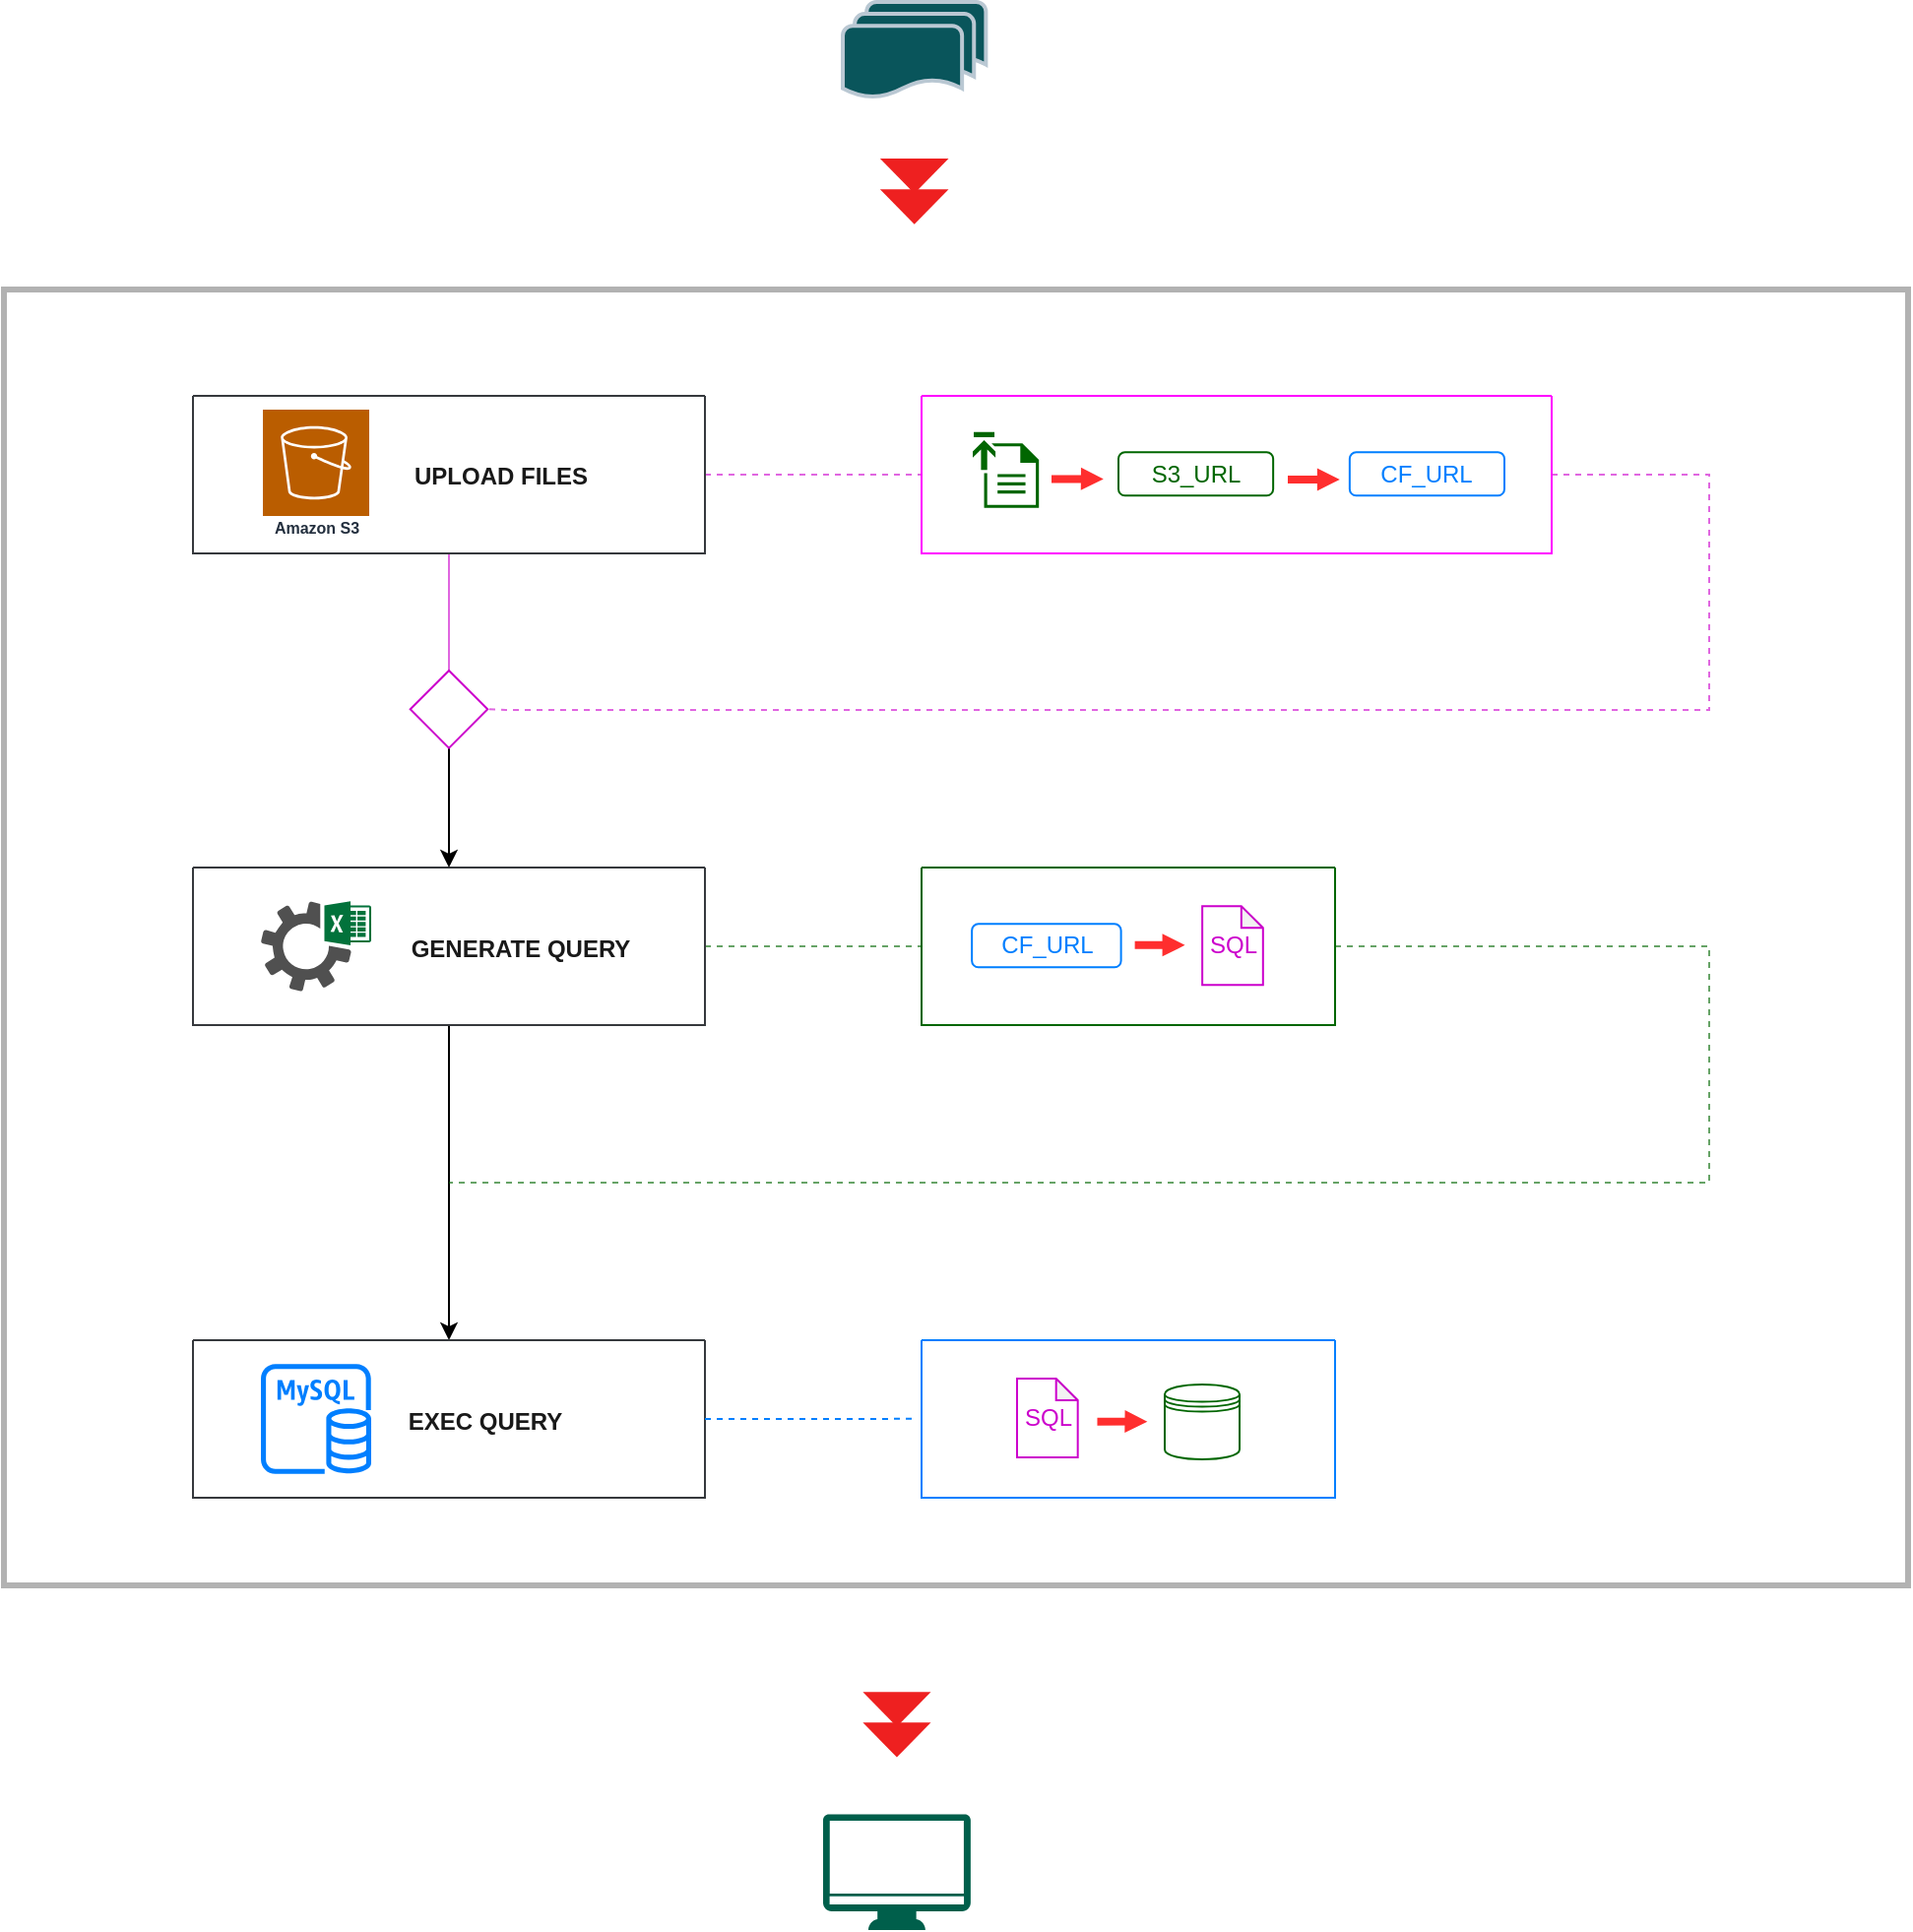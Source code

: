 <mxfile border="50" scale="3" compressed="false" locked="false" version="24.6.4" type="device">
  <diagram name="Blank" id="YmL12bMKpDGza6XwsDPr">
    <mxGraphModel dx="2052" dy="1300" grid="0" gridSize="10" guides="1" tooltips="1" connect="1" arrows="1" fold="1" page="1" pageScale="1" pageWidth="1654" pageHeight="1169" background="#ffffff" math="1" shadow="0">
      <root>
        <mxCell id="X5NqExCQtvZxIxQ7pmgY-0" />
        <mxCell id="1" parent="X5NqExCQtvZxIxQ7pmgY-0" />
        <mxCell id="Y9Gfqj8upMgGAD7Wy7NI-181" value="" style="whiteSpace=wrap;html=1;strokeColor=#000000;fontColor=#EEEEEE;fillColor=none;strokeWidth=3;rounded=0;glass=0;opacity=30;movable=0;resizable=0;rotatable=0;deletable=0;editable=0;locked=1;connectable=0;" vertex="1" parent="1">
          <mxGeometry x="344" y="241" width="967" height="658" as="geometry" />
        </mxCell>
        <mxCell id="Y9Gfqj8upMgGAD7Wy7NI-172" value="" style="group;movable=0;resizable=0;rotatable=0;deletable=0;editable=0;locked=1;connectable=0;" vertex="1" connectable="0" parent="1">
          <mxGeometry x="440" y="295" width="770" height="559.5" as="geometry" />
        </mxCell>
        <mxCell id="Y9Gfqj8upMgGAD7Wy7NI-109" style="edgeStyle=orthogonalEdgeStyle;rounded=0;orthogonalLoop=1;jettySize=auto;html=1;strokeColor=#CC00CC;endArrow=none;endFill=0;exitX=1;exitY=0.5;exitDx=0;exitDy=0;entryX=0;entryY=0.5;entryDx=0;entryDy=0;dashed=1;opacity=60;" edge="1" parent="Y9Gfqj8upMgGAD7Wy7NI-172" source="Y9Gfqj8upMgGAD7Wy7NI-18" target="Y9Gfqj8upMgGAD7Wy7NI-127">
          <mxGeometry relative="1" as="geometry">
            <mxPoint x="284.55" y="48.66" as="sourcePoint" />
            <mxPoint x="510" y="139.5" as="targetPoint" />
            <Array as="points" />
          </mxGeometry>
        </mxCell>
        <mxCell id="Y9Gfqj8upMgGAD7Wy7NI-131" style="edgeStyle=orthogonalEdgeStyle;rounded=0;orthogonalLoop=1;jettySize=auto;html=1;exitX=0.5;exitY=1;exitDx=0;exitDy=0;entryX=0.5;entryY=0;entryDx=0;entryDy=0;strokeColor=#CC00CC;endArrow=none;endFill=0;opacity=60;strokeWidth=1;" edge="1" parent="Y9Gfqj8upMgGAD7Wy7NI-172" source="Y9Gfqj8upMgGAD7Wy7NI-18" target="Y9Gfqj8upMgGAD7Wy7NI-130">
          <mxGeometry relative="1" as="geometry" />
        </mxCell>
        <mxCell id="Y9Gfqj8upMgGAD7Wy7NI-18" value="" style="swimlane;startSize=0;fillColor=#292929;strokeColor=#36393d;fillStyle=auto;swimlaneLine=1;container=0;strokeWidth=1;" vertex="1" parent="Y9Gfqj8upMgGAD7Wy7NI-172">
          <mxGeometry width="260" height="80" as="geometry" />
        </mxCell>
        <mxCell id="Y9Gfqj8upMgGAD7Wy7NI-28" value="&lt;p style=&quot;line-height: 100%;&quot;&gt;&lt;font color=&quot;#191919&quot;&gt;&lt;b&gt;UPLOAD FILES&lt;/b&gt;&lt;/font&gt;&lt;/p&gt;" style="text;html=1;align=center;verticalAlign=middle;resizable=0;points=[];autosize=1;strokeColor=none;fillColor=none;fontColor=#EEEEEE;" vertex="1" parent="Y9Gfqj8upMgGAD7Wy7NI-18">
          <mxGeometry x="100.51" y="15" width="110" height="50" as="geometry" />
        </mxCell>
        <mxCell id="Y9Gfqj8upMgGAD7Wy7NI-5" value="&lt;font style=&quot;font-size: 8px;&quot;&gt;Amazon S3&lt;/font&gt;" style="sketch=0;outlineConnect=0;fontColor=#232F3E;gradientColor=none;strokeColor=#ffffff;fillColor=#BA5D00;dashed=0;verticalLabelPosition=middle;verticalAlign=bottom;align=center;html=1;whiteSpace=wrap;fontSize=10;fontStyle=1;spacing=3;shape=mxgraph.aws4.productIcon;prIcon=mxgraph.aws4.s3;" vertex="1" parent="Y9Gfqj8upMgGAD7Wy7NI-18">
          <mxGeometry x="34.51" y="6" width="56" height="70" as="geometry" />
        </mxCell>
        <mxCell id="Y9Gfqj8upMgGAD7Wy7NI-160" style="edgeStyle=orthogonalEdgeStyle;rounded=0;orthogonalLoop=1;jettySize=auto;html=1;exitX=1;exitY=0.5;exitDx=0;exitDy=0;strokeColor=#006600;endArrow=none;endFill=0;dashed=1;opacity=60;" edge="1" parent="Y9Gfqj8upMgGAD7Wy7NI-172" source="Y9Gfqj8upMgGAD7Wy7NI-48" target="Y9Gfqj8upMgGAD7Wy7NI-154">
          <mxGeometry relative="1" as="geometry" />
        </mxCell>
        <mxCell id="Y9Gfqj8upMgGAD7Wy7NI-161" style="edgeStyle=orthogonalEdgeStyle;rounded=0;orthogonalLoop=1;jettySize=auto;html=1;exitX=0.5;exitY=1;exitDx=0;exitDy=0;entryX=0.5;entryY=0;entryDx=0;entryDy=0;strokeColor=#000000;" edge="1" parent="Y9Gfqj8upMgGAD7Wy7NI-172" source="Y9Gfqj8upMgGAD7Wy7NI-48" target="Y9Gfqj8upMgGAD7Wy7NI-59">
          <mxGeometry relative="1" as="geometry" />
        </mxCell>
        <mxCell id="Y9Gfqj8upMgGAD7Wy7NI-48" value="" style="swimlane;startSize=0;fillColor=#292929;strokeColor=#36393d;fillStyle=auto;swimlaneLine=1;" vertex="1" parent="Y9Gfqj8upMgGAD7Wy7NI-172">
          <mxGeometry y="239.5" width="260" height="80" as="geometry">
            <mxRectangle x="168" y="600" width="50" height="40" as="alternateBounds" />
          </mxGeometry>
        </mxCell>
        <mxCell id="Y9Gfqj8upMgGAD7Wy7NI-50" value="&lt;p style=&quot;line-height: 100%;&quot;&gt;&lt;font color=&quot;#191919&quot;&gt;&lt;b&gt;GENERATE QUERY&lt;/b&gt;&lt;/font&gt;&lt;/p&gt;" style="text;html=1;align=center;verticalAlign=middle;resizable=0;points=[];autosize=1;strokeColor=none;fillColor=none;fontColor=#EEEEEE;" vertex="1" parent="Y9Gfqj8upMgGAD7Wy7NI-48">
          <mxGeometry x="100.51" y="15" width="130" height="50" as="geometry" />
        </mxCell>
        <mxCell id="Y9Gfqj8upMgGAD7Wy7NI-55" value="" style="sketch=0;pointerEvents=1;shadow=0;dashed=0;html=1;strokeColor=none;fillColor=#505050;labelPosition=center;verticalLabelPosition=bottom;verticalAlign=top;outlineConnect=0;align=center;shape=mxgraph.office.services.excel_services;fontColor=#EEEEEE;aspect=fixed;" vertex="1" parent="Y9Gfqj8upMgGAD7Wy7NI-48">
          <mxGeometry x="34.51" y="17.14" width="56" height="45.73" as="geometry" />
        </mxCell>
        <mxCell id="Y9Gfqj8upMgGAD7Wy7NI-59" value="" style="swimlane;startSize=0;fillColor=#292929;strokeColor=#36393d;fillStyle=auto;swimlaneLine=1;" vertex="1" parent="Y9Gfqj8upMgGAD7Wy7NI-172">
          <mxGeometry y="479.5" width="260" height="80" as="geometry">
            <mxRectangle x="168" y="600" width="50" height="40" as="alternateBounds" />
          </mxGeometry>
        </mxCell>
        <mxCell id="Y9Gfqj8upMgGAD7Wy7NI-60" value="&lt;p style=&quot;line-height: 100%;&quot;&gt;&lt;font color=&quot;#191919&quot;&gt;&lt;b&gt;EXEC QUERY&lt;/b&gt;&lt;/font&gt;&lt;/p&gt;" style="text;html=1;align=center;verticalAlign=middle;resizable=0;points=[];autosize=1;strokeColor=none;fillColor=none;fontColor=#EEEEEE;" vertex="1" parent="Y9Gfqj8upMgGAD7Wy7NI-59">
          <mxGeometry x="97.51" y="15" width="100" height="50" as="geometry" />
        </mxCell>
        <mxCell id="Y9Gfqj8upMgGAD7Wy7NI-61" value="" style="sketch=0;outlineConnect=0;fontColor=#232F3E;gradientColor=none;fillColor=#007FFF;strokeColor=none;dashed=0;verticalLabelPosition=bottom;verticalAlign=top;align=center;html=1;fontSize=12;fontStyle=0;aspect=fixed;pointerEvents=1;shape=mxgraph.aws4.rds_mysql_instance;" vertex="1" parent="Y9Gfqj8upMgGAD7Wy7NI-59">
          <mxGeometry x="34.51" y="12" width="56" height="56" as="geometry" />
        </mxCell>
        <mxCell id="Y9Gfqj8upMgGAD7Wy7NI-129" style="edgeStyle=orthogonalEdgeStyle;rounded=0;orthogonalLoop=1;jettySize=auto;html=1;strokeColor=#CC00CC;endArrow=none;endFill=0;entryX=1;entryY=0.5;entryDx=0;entryDy=0;exitX=1;exitY=0.5;exitDx=0;exitDy=0;dashed=1;opacity=60;" edge="1" parent="Y9Gfqj8upMgGAD7Wy7NI-172" source="Y9Gfqj8upMgGAD7Wy7NI-127" target="Y9Gfqj8upMgGAD7Wy7NI-130">
          <mxGeometry relative="1" as="geometry">
            <mxPoint x="210" y="209.5" as="targetPoint" />
            <mxPoint x="620" y="129.5" as="sourcePoint" />
            <Array as="points">
              <mxPoint x="770" y="40.5" />
              <mxPoint x="770" y="159.5" />
              <mxPoint x="159" y="159.5" />
            </Array>
          </mxGeometry>
        </mxCell>
        <mxCell id="Y9Gfqj8upMgGAD7Wy7NI-127" value="" style="swimlane;startSize=0;strokeColor=#FF00FF;fontColor=#EEEEEE;fillColor=#09555B;strokeWidth=1;" vertex="1" parent="Y9Gfqj8upMgGAD7Wy7NI-172">
          <mxGeometry x="370" width="320" height="80" as="geometry" />
        </mxCell>
        <mxCell id="Y9Gfqj8upMgGAD7Wy7NI-126" value="" style="group;movable=1;resizable=1;rotatable=1;deletable=1;editable=1;locked=0;connectable=1;" vertex="1" connectable="0" parent="Y9Gfqj8upMgGAD7Wy7NI-127">
          <mxGeometry x="26" y="18.39" width="270" height="38.5" as="geometry" />
        </mxCell>
        <mxCell id="Y9Gfqj8upMgGAD7Wy7NI-15" value="&lt;font color=&quot;#006600&quot;&gt;S3_URL&lt;/font&gt;" style="rounded=1;whiteSpace=wrap;html=1;strokeColor=#006600;fontColor=#EEEEEE;fillColor=none;" vertex="1" parent="Y9Gfqj8upMgGAD7Wy7NI-126">
          <mxGeometry x="74.0" y="10.246" width="78.571" height="22" as="geometry" />
        </mxCell>
        <mxCell id="Y9Gfqj8upMgGAD7Wy7NI-68" value="CF_URL" style="rounded=1;whiteSpace=wrap;html=1;strokeColor=#007FFF;fontColor=#007FFF;fillColor=none;" vertex="1" parent="Y9Gfqj8upMgGAD7Wy7NI-126">
          <mxGeometry x="191.429" y="10.244" width="78.571" height="22" as="geometry" />
        </mxCell>
        <mxCell id="Y9Gfqj8upMgGAD7Wy7NI-119" style="edgeStyle=orthogonalEdgeStyle;rounded=0;orthogonalLoop=1;jettySize=auto;html=1;strokeColor=#FF2E2E;strokeWidth=4;endArrow=block;endFill=1;endSize=1;startSize=6;jumpSize=6;" edge="1" parent="Y9Gfqj8upMgGAD7Wy7NI-126">
          <mxGeometry relative="1" as="geometry">
            <mxPoint x="40.0" y="23.81" as="sourcePoint" />
            <mxPoint x="66.4" y="23.86" as="targetPoint" />
            <Array as="points">
              <mxPoint x="60.0" y="23.81" />
              <mxPoint x="60.0" y="23.81" />
            </Array>
          </mxGeometry>
        </mxCell>
        <mxCell id="Y9Gfqj8upMgGAD7Wy7NI-123" value="" style="sketch=0;pointerEvents=1;shadow=0;dashed=0;html=1;strokeColor=none;fillColor=#006600;labelPosition=center;verticalLabelPosition=bottom;verticalAlign=top;outlineConnect=0;align=center;shape=mxgraph.office.concepts.upload;fontColor=#007FFF;" vertex="1" parent="Y9Gfqj8upMgGAD7Wy7NI-126">
          <mxGeometry width="33.6" height="38.5" as="geometry" />
        </mxCell>
        <mxCell id="Y9Gfqj8upMgGAD7Wy7NI-125" style="edgeStyle=orthogonalEdgeStyle;rounded=0;orthogonalLoop=1;jettySize=auto;html=1;strokeColor=#FF2E2E;strokeWidth=4;endArrow=block;endFill=1;endSize=1;startSize=6;jumpSize=6;" edge="1" parent="Y9Gfqj8upMgGAD7Wy7NI-126">
          <mxGeometry relative="1" as="geometry">
            <mxPoint x="159.999" y="24.06" as="sourcePoint" />
            <mxPoint x="186.399" y="24.11" as="targetPoint" />
            <Array as="points">
              <mxPoint x="179.999" y="24.06" />
              <mxPoint x="179.999" y="24.06" />
            </Array>
          </mxGeometry>
        </mxCell>
        <mxCell id="Y9Gfqj8upMgGAD7Wy7NI-132" style="edgeStyle=orthogonalEdgeStyle;rounded=0;orthogonalLoop=1;jettySize=auto;html=1;exitX=0.5;exitY=1;exitDx=0;exitDy=0;entryX=0.5;entryY=0;entryDx=0;entryDy=0;strokeColor=#000000;strokeWidth=1;" edge="1" parent="Y9Gfqj8upMgGAD7Wy7NI-172" source="Y9Gfqj8upMgGAD7Wy7NI-130" target="Y9Gfqj8upMgGAD7Wy7NI-48">
          <mxGeometry relative="1" as="geometry" />
        </mxCell>
        <mxCell id="Y9Gfqj8upMgGAD7Wy7NI-130" value="" style="rhombus;whiteSpace=wrap;html=1;strokeColor=#CC00CC;fontColor=#EEEEEE;fillColor=none;" vertex="1" parent="Y9Gfqj8upMgGAD7Wy7NI-172">
          <mxGeometry x="110.35" y="139.5" width="39.3" height="39.3" as="geometry" />
        </mxCell>
        <mxCell id="Y9Gfqj8upMgGAD7Wy7NI-162" style="edgeStyle=orthogonalEdgeStyle;rounded=0;orthogonalLoop=1;jettySize=auto;html=1;exitX=1;exitY=0.5;exitDx=0;exitDy=0;strokeColor=#006600;endArrow=none;endFill=0;dashed=1;opacity=60;" edge="1" parent="Y9Gfqj8upMgGAD7Wy7NI-172" source="Y9Gfqj8upMgGAD7Wy7NI-154">
          <mxGeometry relative="1" as="geometry">
            <mxPoint x="130" y="399.5" as="targetPoint" />
            <Array as="points">
              <mxPoint x="770" y="279.5" />
              <mxPoint x="770" y="399.5" />
              <mxPoint x="140" y="399.5" />
            </Array>
          </mxGeometry>
        </mxCell>
        <mxCell id="Y9Gfqj8upMgGAD7Wy7NI-154" value="" style="swimlane;startSize=0;strokeColor=#006600;fontColor=#EEEEEE;fillColor=#09555B;" vertex="1" parent="Y9Gfqj8upMgGAD7Wy7NI-172">
          <mxGeometry x="370" y="239.5" width="210" height="80" as="geometry" />
        </mxCell>
        <mxCell id="Y9Gfqj8upMgGAD7Wy7NI-155" value="" style="group" vertex="1" connectable="0" parent="Y9Gfqj8upMgGAD7Wy7NI-154">
          <mxGeometry x="25.57" y="17.14" width="160" height="45" as="geometry" />
        </mxCell>
        <mxCell id="Y9Gfqj8upMgGAD7Wy7NI-87" value="&lt;font color=&quot;#cc00cc&quot;&gt;SQL&lt;/font&gt;" style="shape=note;whiteSpace=wrap;html=1;backgroundOutline=1;darkOpacity=0.05;strokeColor=#CC00CC;fontColor=#EEEEEE;fillColor=none;size=11;aspect=fixed;" vertex="1" parent="Y9Gfqj8upMgGAD7Wy7NI-155">
          <mxGeometry x="117.001" y="2.5" width="30.84" height="40" as="geometry" />
        </mxCell>
        <mxCell id="Y9Gfqj8upMgGAD7Wy7NI-150" value="CF_URL" style="rounded=1;whiteSpace=wrap;html=1;strokeColor=#007FFF;fontColor=#007FFF;fillColor=none;" vertex="1" parent="Y9Gfqj8upMgGAD7Wy7NI-155">
          <mxGeometry y="11.504" width="75.732" height="22" as="geometry" />
        </mxCell>
        <mxCell id="Y9Gfqj8upMgGAD7Wy7NI-153" style="edgeStyle=orthogonalEdgeStyle;rounded=0;orthogonalLoop=1;jettySize=auto;html=1;strokeColor=#FF2E2E;strokeWidth=4;endArrow=block;endFill=1;endSize=1;startSize=6;jumpSize=6;" edge="1" parent="Y9Gfqj8upMgGAD7Wy7NI-155">
          <mxGeometry relative="1" as="geometry">
            <mxPoint x="82.747" y="22.21" as="sourcePoint" />
            <mxPoint x="108.193" y="22.26" as="targetPoint" />
            <Array as="points">
              <mxPoint x="102.024" y="22.21" />
              <mxPoint x="102.024" y="22.21" />
            </Array>
          </mxGeometry>
        </mxCell>
        <mxCell id="Y9Gfqj8upMgGAD7Wy7NI-156" value="" style="edgeLabel;html=1;align=center;verticalAlign=middle;resizable=0;points=[];strokeColor=#BAC8D3;fontColor=#EEEEEE;fillColor=#09555B;" vertex="1" connectable="0" parent="Y9Gfqj8upMgGAD7Wy7NI-153">
          <mxGeometry x="-0.037" y="-4" relative="1" as="geometry">
            <mxPoint as="offset" />
          </mxGeometry>
        </mxCell>
        <mxCell id="Y9Gfqj8upMgGAD7Wy7NI-163" value="" style="swimlane;startSize=0;strokeColor=#007FFF;fontColor=#EEEEEE;fillColor=#007FFF;" vertex="1" parent="Y9Gfqj8upMgGAD7Wy7NI-172">
          <mxGeometry x="370" y="479.5" width="210" height="80" as="geometry" />
        </mxCell>
        <mxCell id="Y9Gfqj8upMgGAD7Wy7NI-170" value="" style="group" vertex="1" connectable="0" parent="Y9Gfqj8upMgGAD7Wy7NI-163">
          <mxGeometry x="48.501" y="19.5" width="112.999" height="41" as="geometry" />
        </mxCell>
        <mxCell id="Y9Gfqj8upMgGAD7Wy7NI-165" value="&lt;font color=&quot;#cc00cc&quot;&gt;SQL&lt;/font&gt;" style="shape=note;whiteSpace=wrap;html=1;backgroundOutline=1;darkOpacity=0.05;strokeColor=#CC00CC;fontColor=#EEEEEE;fillColor=none;size=11;aspect=fixed;" vertex="1" parent="Y9Gfqj8upMgGAD7Wy7NI-170">
          <mxGeometry width="30.84" height="40" as="geometry" />
        </mxCell>
        <mxCell id="Y9Gfqj8upMgGAD7Wy7NI-167" style="edgeStyle=orthogonalEdgeStyle;rounded=0;orthogonalLoop=1;jettySize=auto;html=1;strokeColor=#FF2E2E;strokeWidth=4;endArrow=block;endFill=1;endSize=1;startSize=6;jumpSize=6;" edge="1" parent="Y9Gfqj8upMgGAD7Wy7NI-170">
          <mxGeometry relative="1" as="geometry">
            <mxPoint x="40.746" y="21.82" as="sourcePoint" />
            <mxPoint x="66.192" y="21.87" as="targetPoint" />
            <Array as="points">
              <mxPoint x="60.023" y="21.82" />
              <mxPoint x="60.023" y="21.82" />
            </Array>
          </mxGeometry>
        </mxCell>
        <mxCell id="Y9Gfqj8upMgGAD7Wy7NI-168" value="" style="edgeLabel;html=1;align=center;verticalAlign=middle;resizable=0;points=[];strokeColor=#BAC8D3;fontColor=#EEEEEE;fillColor=#09555B;" vertex="1" connectable="0" parent="Y9Gfqj8upMgGAD7Wy7NI-167">
          <mxGeometry x="-0.037" y="-4" relative="1" as="geometry">
            <mxPoint as="offset" />
          </mxGeometry>
        </mxCell>
        <mxCell id="Y9Gfqj8upMgGAD7Wy7NI-169" value="" style="shape=datastore;whiteSpace=wrap;html=1;strokeColor=#006600;fontColor=#EEEEEE;fillColor=none;aspect=fixed;strokeWidth=1;" vertex="1" parent="Y9Gfqj8upMgGAD7Wy7NI-170">
          <mxGeometry x="74.999" y="3" width="38" height="38" as="geometry" />
        </mxCell>
        <mxCell id="Y9Gfqj8upMgGAD7Wy7NI-171" style="edgeStyle=orthogonalEdgeStyle;rounded=0;orthogonalLoop=1;jettySize=auto;html=1;exitX=1;exitY=0.5;exitDx=0;exitDy=0;entryX=-0.02;entryY=0.499;entryDx=0;entryDy=0;entryPerimeter=0;strokeColor=#007FFF;endArrow=none;endFill=0;dashed=1;" edge="1" parent="Y9Gfqj8upMgGAD7Wy7NI-172" source="Y9Gfqj8upMgGAD7Wy7NI-59" target="Y9Gfqj8upMgGAD7Wy7NI-163">
          <mxGeometry relative="1" as="geometry" />
        </mxCell>
        <mxCell id="Y9Gfqj8upMgGAD7Wy7NI-175" value="" style="group" vertex="1" connectable="0" parent="1">
          <mxGeometry x="760" y="955" width="74.93" height="119" as="geometry" />
        </mxCell>
        <mxCell id="Y9Gfqj8upMgGAD7Wy7NI-37" value="" style="group" vertex="1" connectable="0" parent="Y9Gfqj8upMgGAD7Wy7NI-175">
          <mxGeometry x="15.427" width="44.062" height="29.383" as="geometry" />
        </mxCell>
        <mxCell id="Y9Gfqj8upMgGAD7Wy7NI-38" value="" style="group" vertex="1" connectable="0" parent="Y9Gfqj8upMgGAD7Wy7NI-37">
          <mxGeometry x="4.743" y="-1.897" width="34.576" height="33.176" as="geometry" />
        </mxCell>
        <mxCell id="Y9Gfqj8upMgGAD7Wy7NI-33" value="" style="triangle;whiteSpace=wrap;html=1;strokeColor=none;fontColor=#EEEEEE;fillColor=#EE2020;rotation=90;" vertex="1" parent="Y9Gfqj8upMgGAD7Wy7NI-38">
          <mxGeometry x="8.477" y="7.078" width="17.622" height="34.575" as="geometry" />
        </mxCell>
        <mxCell id="Y9Gfqj8upMgGAD7Wy7NI-35" value="" style="triangle;whiteSpace=wrap;html=1;strokeColor=none;fontColor=#EEEEEE;fillColor=#EE2020;rotation=90;" vertex="1" parent="Y9Gfqj8upMgGAD7Wy7NI-38">
          <mxGeometry x="8.477" y="-8.477" width="17.622" height="34.575" as="geometry" />
        </mxCell>
        <mxCell id="Y9Gfqj8upMgGAD7Wy7NI-174" value="" style="sketch=0;pointerEvents=1;shadow=0;dashed=0;html=1;strokeColor=none;fillColor=#005F4B;labelPosition=center;verticalLabelPosition=bottom;verticalAlign=top;align=center;outlineConnect=0;shape=mxgraph.veeam2.monitor;fontColor=#EEEEEE;" vertex="1" parent="Y9Gfqj8upMgGAD7Wy7NI-175">
          <mxGeometry y="60.235" width="74.93" height="58.765" as="geometry" />
        </mxCell>
        <mxCell id="Y9Gfqj8upMgGAD7Wy7NI-180" value="" style="group" vertex="1" connectable="0" parent="1">
          <mxGeometry x="770" y="95" width="72.68" height="111" as="geometry" />
        </mxCell>
        <mxCell id="Y9Gfqj8upMgGAD7Wy7NI-176" value="" style="group" vertex="1" connectable="0" parent="Y9Gfqj8upMgGAD7Wy7NI-180">
          <mxGeometry x="14.146" y="81.4" width="44.386" height="29.6" as="geometry" />
        </mxCell>
        <mxCell id="Y9Gfqj8upMgGAD7Wy7NI-177" value="" style="group" vertex="1" connectable="0" parent="Y9Gfqj8upMgGAD7Wy7NI-176">
          <mxGeometry x="4.778" y="-1.911" width="34.831" height="33.421" as="geometry" />
        </mxCell>
        <mxCell id="Y9Gfqj8upMgGAD7Wy7NI-178" value="" style="triangle;whiteSpace=wrap;html=1;strokeColor=none;fontColor=#EEEEEE;fillColor=#EE2020;rotation=90;" vertex="1" parent="Y9Gfqj8upMgGAD7Wy7NI-177">
          <mxGeometry x="8.54" y="7.131" width="17.752" height="34.83" as="geometry" />
        </mxCell>
        <mxCell id="Y9Gfqj8upMgGAD7Wy7NI-179" value="" style="triangle;whiteSpace=wrap;html=1;strokeColor=none;fontColor=#EEEEEE;fillColor=#EE2020;rotation=90;" vertex="1" parent="Y9Gfqj8upMgGAD7Wy7NI-177">
          <mxGeometry x="8.54" y="-8.539" width="17.752" height="34.83" as="geometry" />
        </mxCell>
        <mxCell id="Y9Gfqj8upMgGAD7Wy7NI-14" value="z" style="group" vertex="1" connectable="0" parent="Y9Gfqj8upMgGAD7Wy7NI-180">
          <mxGeometry width="72.68" height="48.459" as="geometry" />
        </mxCell>
        <mxCell id="Y9Gfqj8upMgGAD7Wy7NI-7" value="" style="strokeWidth=2;html=1;shape=mxgraph.flowchart.document2;whiteSpace=wrap;size=0.25;strokeColor=#BAC8D3;fontColor=#EEEEEE;fillColor=#09555B;" vertex="1" parent="Y9Gfqj8upMgGAD7Wy7NI-14">
          <mxGeometry x="12.113" width="60.567" height="36.344" as="geometry" />
        </mxCell>
        <mxCell id="Y9Gfqj8upMgGAD7Wy7NI-8" value="" style="strokeWidth=2;html=1;shape=mxgraph.flowchart.document2;whiteSpace=wrap;size=0.25;strokeColor=#BAC8D3;fontColor=#EEEEEE;fillColor=#09555B;" vertex="1" parent="Y9Gfqj8upMgGAD7Wy7NI-14">
          <mxGeometry x="6.057" y="6.057" width="60.567" height="36.344" as="geometry" />
        </mxCell>
        <mxCell id="Y9Gfqj8upMgGAD7Wy7NI-9" value="" style="strokeWidth=2;html=1;shape=mxgraph.flowchart.document2;whiteSpace=wrap;size=0.25;strokeColor=#BAC8D3;fontColor=#EEEEEE;fillColor=#09555B;" vertex="1" parent="Y9Gfqj8upMgGAD7Wy7NI-14">
          <mxGeometry y="12.115" width="60.567" height="36.344" as="geometry" />
        </mxCell>
      </root>
    </mxGraphModel>
  </diagram>
</mxfile>
